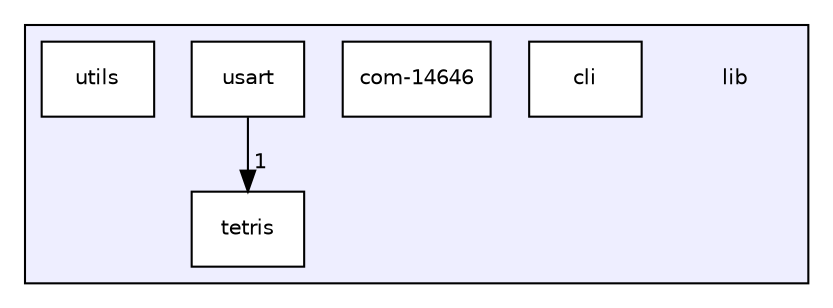 digraph "lib" {
  compound=true
  node [ fontsize="10", fontname="Helvetica"];
  edge [ labelfontsize="10", labelfontname="Helvetica"];
  subgraph clusterdir_97aefd0d527b934f1d99a682da8fe6a9 {
    graph [ bgcolor="#eeeeff", pencolor="black", label="" URL="dir_97aefd0d527b934f1d99a682da8fe6a9.html"];
    dir_97aefd0d527b934f1d99a682da8fe6a9 [shape=plaintext label="lib"];
  dir_ed02bef592024768f9b5b1a6c6dc41c4 [shape=box label="cli" fillcolor="white" style="filled" URL="dir_ed02bef592024768f9b5b1a6c6dc41c4.html"];
  dir_3f8896d1569a6d876a26e3e0f8d37d7b [shape=box label="com-14646" fillcolor="white" style="filled" URL="dir_3f8896d1569a6d876a26e3e0f8d37d7b.html"];
  dir_0667ee73c017938e43d26722234ab62d [shape=box label="tetris" fillcolor="white" style="filled" URL="dir_0667ee73c017938e43d26722234ab62d.html"];
  dir_c7e450971ce90701464f67afcfa87758 [shape=box label="usart" fillcolor="white" style="filled" URL="dir_c7e450971ce90701464f67afcfa87758.html"];
  dir_4ce02b87227cef1244bdd1fa3b12a08b [shape=box label="utils" fillcolor="white" style="filled" URL="dir_4ce02b87227cef1244bdd1fa3b12a08b.html"];
  }
  dir_c7e450971ce90701464f67afcfa87758->dir_0667ee73c017938e43d26722234ab62d [headlabel="1", labeldistance=1.5 headhref="dir_000004_000003.html"];
}
